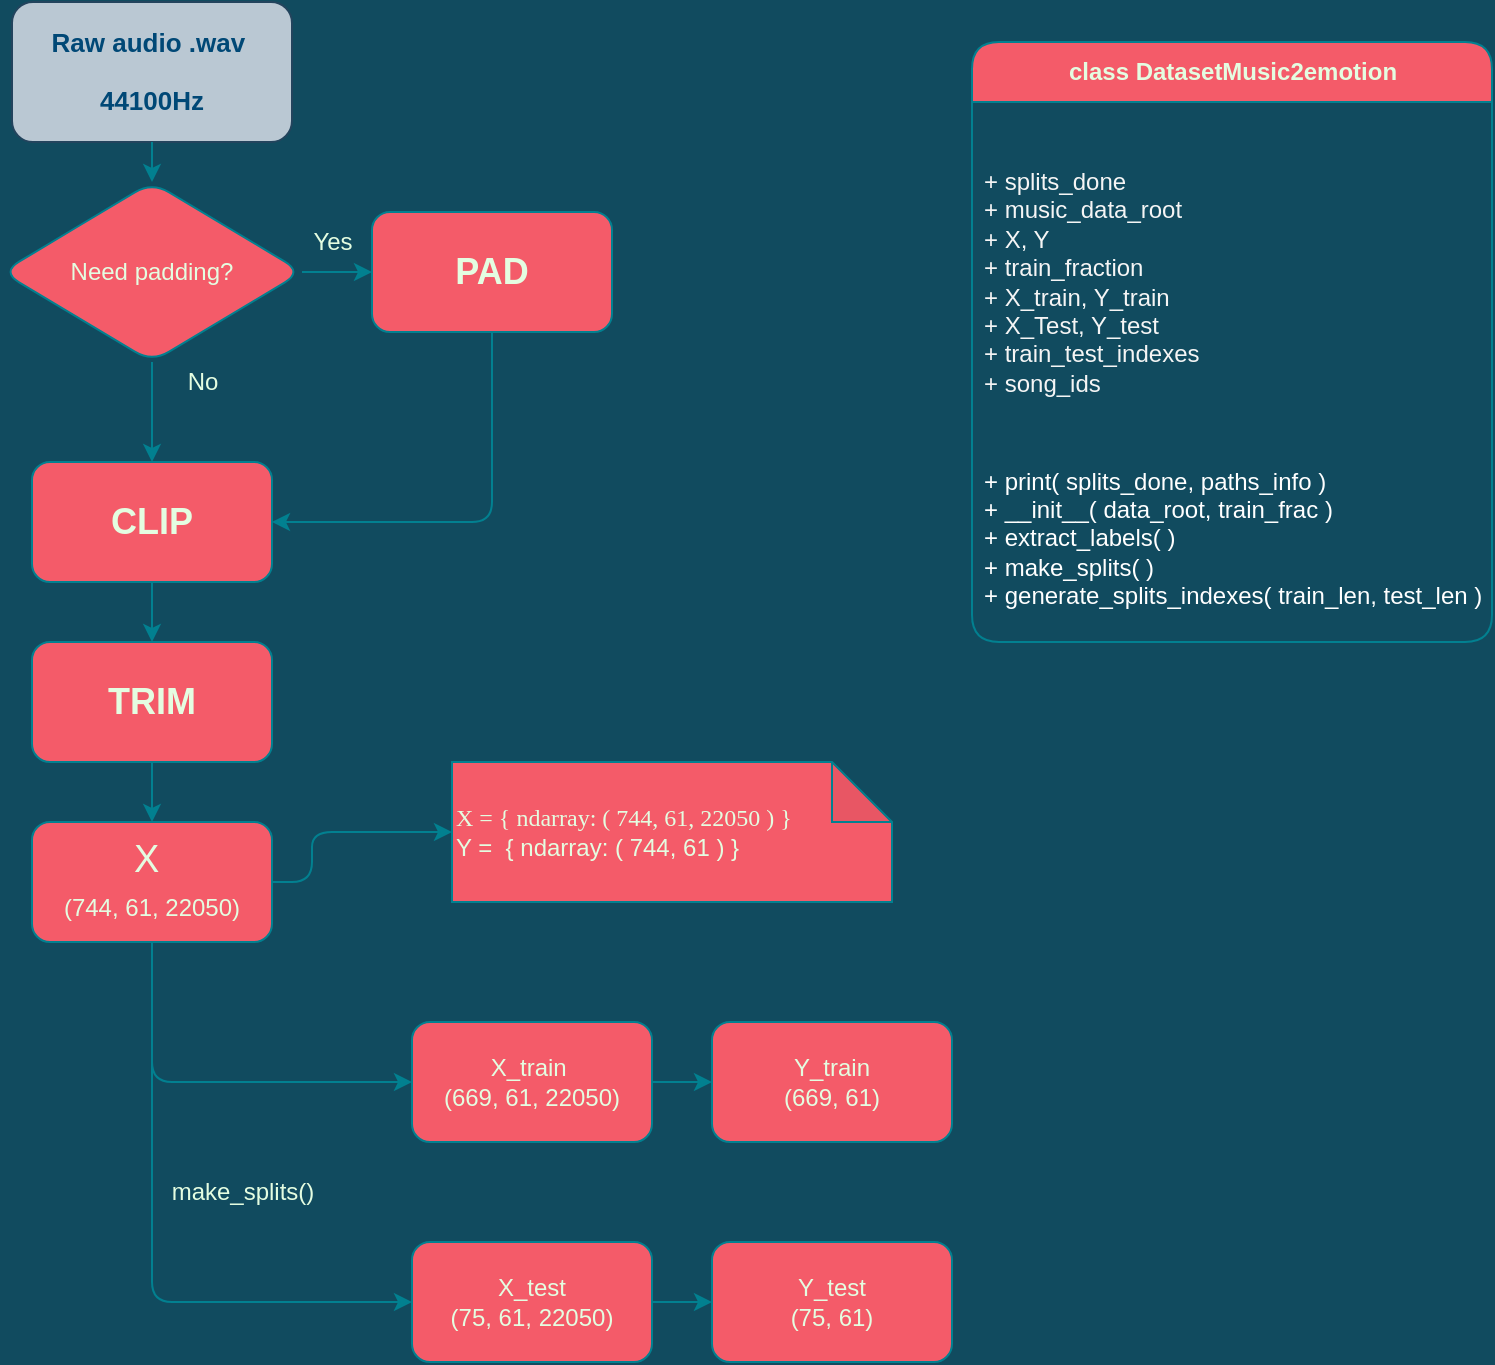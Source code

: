 <mxfile version="14.7.3" type="github" pages="3">
  <diagram id="j_Zm7HBpTUpw5oYf5dMK" name="Page-1">
    <mxGraphModel dx="1092" dy="484" grid="1" gridSize="10" guides="1" tooltips="1" connect="1" arrows="1" fold="1" page="1" pageScale="1" pageWidth="827" pageHeight="1169" background="#114B5F" math="0" shadow="0">
      <root>
        <mxCell id="0" />
        <mxCell id="1" parent="0" />
        <mxCell id="ROiu5C3z8hkfiZbsSkI3-26" style="edgeStyle=orthogonalEdgeStyle;rounded=1;orthogonalLoop=1;jettySize=auto;html=1;entryX=1;entryY=0.5;entryDx=0;entryDy=0;fontColor=#E4FDE1;strokeColor=#028090;fillColor=#F45B69;" parent="1" source="ROiu5C3z8hkfiZbsSkI3-1" target="ROiu5C3z8hkfiZbsSkI3-2" edge="1">
          <mxGeometry relative="1" as="geometry">
            <Array as="points">
              <mxPoint x="290" y="280" />
            </Array>
          </mxGeometry>
        </mxCell>
        <mxCell id="ROiu5C3z8hkfiZbsSkI3-1" value="&lt;h2&gt;PAD&lt;/h2&gt;" style="whiteSpace=wrap;html=1;fillColor=#F45B69;strokeColor=#028090;fontColor=#E4FDE1;rounded=1;" parent="1" vertex="1">
          <mxGeometry x="230" y="125" width="120" height="60" as="geometry" />
        </mxCell>
        <mxCell id="ROiu5C3z8hkfiZbsSkI3-28" value="" style="edgeStyle=orthogonalEdgeStyle;rounded=1;orthogonalLoop=1;jettySize=auto;html=1;fontColor=#E4FDE1;strokeColor=#028090;fillColor=#F45B69;" parent="1" source="ROiu5C3z8hkfiZbsSkI3-2" target="ROiu5C3z8hkfiZbsSkI3-5" edge="1">
          <mxGeometry relative="1" as="geometry" />
        </mxCell>
        <mxCell id="ROiu5C3z8hkfiZbsSkI3-2" value="&lt;h2&gt;CLIP&lt;/h2&gt;" style="whiteSpace=wrap;html=1;fillColor=#F45B69;strokeColor=#028090;fontColor=#E4FDE1;rounded=1;" parent="1" vertex="1">
          <mxGeometry x="60" y="250" width="120" height="60" as="geometry" />
        </mxCell>
        <mxCell id="ROiu5C3z8hkfiZbsSkI3-34" value="" style="edgeStyle=orthogonalEdgeStyle;rounded=1;orthogonalLoop=1;jettySize=auto;html=1;fontColor=#E4FDE1;strokeColor=#028090;fillColor=#F45B69;" parent="1" source="ROiu5C3z8hkfiZbsSkI3-3" target="ROiu5C3z8hkfiZbsSkI3-30" edge="1">
          <mxGeometry relative="1" as="geometry" />
        </mxCell>
        <mxCell id="ROiu5C3z8hkfiZbsSkI3-3" value="X_train&amp;nbsp;&lt;br&gt;(669, 61, 22050)" style="whiteSpace=wrap;html=1;fillColor=#F45B69;strokeColor=#028090;fontColor=#E4FDE1;rounded=1;" parent="1" vertex="1">
          <mxGeometry x="250" y="530" width="120" height="60" as="geometry" />
        </mxCell>
        <mxCell id="ROiu5C3z8hkfiZbsSkI3-22" style="edgeStyle=orthogonalEdgeStyle;rounded=1;orthogonalLoop=1;jettySize=auto;html=1;fontColor=#E4FDE1;strokeColor=#028090;fillColor=#F45B69;" parent="1" source="ROiu5C3z8hkfiZbsSkI3-4" target="ROiu5C3z8hkfiZbsSkI3-19" edge="1">
          <mxGeometry relative="1" as="geometry">
            <Array as="points">
              <mxPoint x="200" y="460" />
              <mxPoint x="200" y="435" />
            </Array>
          </mxGeometry>
        </mxCell>
        <mxCell id="ROiu5C3z8hkfiZbsSkI3-32" style="edgeStyle=orthogonalEdgeStyle;rounded=1;orthogonalLoop=1;jettySize=auto;html=1;entryX=0;entryY=0.5;entryDx=0;entryDy=0;fontColor=#E4FDE1;strokeColor=#028090;fillColor=#F45B69;" parent="1" target="ROiu5C3z8hkfiZbsSkI3-3" edge="1">
          <mxGeometry relative="1" as="geometry">
            <mxPoint x="120" y="530" as="sourcePoint" />
            <Array as="points">
              <mxPoint x="120" y="560" />
            </Array>
          </mxGeometry>
        </mxCell>
        <mxCell id="ROiu5C3z8hkfiZbsSkI3-33" style="edgeStyle=orthogonalEdgeStyle;rounded=1;orthogonalLoop=1;jettySize=auto;html=1;entryX=0;entryY=0.5;entryDx=0;entryDy=0;fontColor=#E4FDE1;strokeColor=#028090;fillColor=#F45B69;exitX=0.5;exitY=1;exitDx=0;exitDy=0;" parent="1" source="ROiu5C3z8hkfiZbsSkI3-4" target="ROiu5C3z8hkfiZbsSkI3-31" edge="1">
          <mxGeometry relative="1" as="geometry">
            <mxPoint x="120" y="530" as="sourcePoint" />
            <Array as="points">
              <mxPoint x="120" y="670" />
            </Array>
          </mxGeometry>
        </mxCell>
        <mxCell id="ROiu5C3z8hkfiZbsSkI3-4" value="&lt;h2&gt;&lt;span style=&quot;font-weight: 400&quot;&gt;&lt;font style=&quot;font-size: 19px&quot;&gt;X&amp;nbsp;&lt;/font&gt;&lt;/span&gt;&lt;br style=&quot;font-size: 12px ; font-weight: 400&quot;&gt;&lt;span style=&quot;font-size: 12px ; font-weight: 400&quot;&gt;(744, 61, 22050)&lt;/span&gt;&lt;br&gt;&lt;/h2&gt;" style="whiteSpace=wrap;html=1;fillColor=#F45B69;strokeColor=#028090;fontColor=#E4FDE1;rounded=1;" parent="1" vertex="1">
          <mxGeometry x="60" y="430" width="120" height="60" as="geometry" />
        </mxCell>
        <mxCell id="ROiu5C3z8hkfiZbsSkI3-17" value="" style="edgeStyle=orthogonalEdgeStyle;rounded=1;orthogonalLoop=1;jettySize=auto;html=1;fontColor=#E4FDE1;strokeColor=#028090;fillColor=#F45B69;" parent="1" source="ROiu5C3z8hkfiZbsSkI3-5" target="ROiu5C3z8hkfiZbsSkI3-4" edge="1">
          <mxGeometry relative="1" as="geometry" />
        </mxCell>
        <mxCell id="ROiu5C3z8hkfiZbsSkI3-5" value="&lt;h2&gt;TRIM&lt;/h2&gt;" style="whiteSpace=wrap;html=1;fillColor=#F45B69;strokeColor=#028090;fontColor=#E4FDE1;rounded=1;" parent="1" vertex="1">
          <mxGeometry x="60" y="340" width="120" height="60" as="geometry" />
        </mxCell>
        <mxCell id="ROiu5C3z8hkfiZbsSkI3-6" value="&lt;h3 style=&quot;font-size: 13px&quot;&gt;&lt;font style=&quot;font-size: 13px&quot; color=&quot;#004876&quot;&gt;Raw audio .wav&amp;nbsp;&lt;/font&gt;&lt;/h3&gt;&lt;h3 style=&quot;font-size: 13px&quot;&gt;&lt;font style=&quot;font-size: 13px&quot; color=&quot;#004876&quot;&gt;44100Hz&lt;/font&gt;&lt;/h3&gt;" style="text;html=1;align=center;verticalAlign=middle;whiteSpace=wrap;rounded=1;flipH=1;flipV=1;fillColor=#bac8d3;strokeColor=#23445d;" parent="1" vertex="1">
          <mxGeometry x="50" y="20" width="140" height="70" as="geometry" />
        </mxCell>
        <mxCell id="ROiu5C3z8hkfiZbsSkI3-7" value="" style="endArrow=classic;html=1;labelBackgroundColor=#114B5F;strokeColor=#028090;fontColor=#E4FDE1;entryX=0.5;entryY=0;entryDx=0;entryDy=0;" parent="1" source="ROiu5C3z8hkfiZbsSkI3-6" target="ROiu5C3z8hkfiZbsSkI3-10" edge="1">
          <mxGeometry width="50" height="50" relative="1" as="geometry">
            <mxPoint x="100" y="405" as="sourcePoint" />
            <mxPoint x="160" y="390" as="targetPoint" />
            <Array as="points" />
          </mxGeometry>
        </mxCell>
        <mxCell id="ROiu5C3z8hkfiZbsSkI3-24" value="" style="edgeStyle=orthogonalEdgeStyle;rounded=1;orthogonalLoop=1;jettySize=auto;html=1;fontColor=#E4FDE1;strokeColor=#028090;fillColor=#F45B69;" parent="1" source="ROiu5C3z8hkfiZbsSkI3-10" target="ROiu5C3z8hkfiZbsSkI3-1" edge="1">
          <mxGeometry relative="1" as="geometry" />
        </mxCell>
        <mxCell id="ROiu5C3z8hkfiZbsSkI3-25" style="edgeStyle=orthogonalEdgeStyle;rounded=1;orthogonalLoop=1;jettySize=auto;html=1;entryX=0.5;entryY=0;entryDx=0;entryDy=0;fontColor=#E4FDE1;strokeColor=#028090;fillColor=#F45B69;" parent="1" source="ROiu5C3z8hkfiZbsSkI3-10" target="ROiu5C3z8hkfiZbsSkI3-2" edge="1">
          <mxGeometry relative="1" as="geometry" />
        </mxCell>
        <mxCell id="ROiu5C3z8hkfiZbsSkI3-10" value="Need padding?" style="rhombus;whiteSpace=wrap;html=1;fillColor=#F45B69;strokeColor=#028090;fontColor=#E4FDE1;rounded=1;" parent="1" vertex="1">
          <mxGeometry x="45" y="110" width="150" height="90" as="geometry" />
        </mxCell>
        <mxCell id="ROiu5C3z8hkfiZbsSkI3-14" value="Yes" style="text;html=1;align=center;verticalAlign=middle;resizable=0;points=[];autosize=1;strokeColor=none;fontColor=#E4FDE1;rounded=1;" parent="1" vertex="1">
          <mxGeometry x="190" y="130" width="40" height="20" as="geometry" />
        </mxCell>
        <mxCell id="ROiu5C3z8hkfiZbsSkI3-16" value="No" style="text;html=1;align=center;verticalAlign=middle;resizable=0;points=[];autosize=1;strokeColor=none;fontColor=#E4FDE1;rounded=1;" parent="1" vertex="1">
          <mxGeometry x="130" y="200" width="30" height="20" as="geometry" />
        </mxCell>
        <mxCell id="ROiu5C3z8hkfiZbsSkI3-19" value="&lt;font face=&quot;Tahoma&quot;&gt;X = { ndarray: ( 744, 61, 22050 ) }&lt;br&gt;&lt;/font&gt;Y =&amp;nbsp; { ndarray: ( 744, 61 ) }" style="shape=note;whiteSpace=wrap;html=1;backgroundOutline=1;darkOpacity=0.05;rounded=1;fontColor=#E4FDE1;strokeColor=#028090;fillColor=#F45B69;align=left;" parent="1" vertex="1">
          <mxGeometry x="270" y="400" width="220" height="70" as="geometry" />
        </mxCell>
        <mxCell id="ROiu5C3z8hkfiZbsSkI3-29" value="Y_test&lt;br&gt;(75, 61)" style="whiteSpace=wrap;html=1;fillColor=#F45B69;strokeColor=#028090;fontColor=#E4FDE1;rounded=1;" parent="1" vertex="1">
          <mxGeometry x="400" y="640" width="120" height="60" as="geometry" />
        </mxCell>
        <mxCell id="ROiu5C3z8hkfiZbsSkI3-30" value="Y_train&lt;br&gt;(669, 61)" style="whiteSpace=wrap;html=1;fillColor=#F45B69;strokeColor=#028090;fontColor=#E4FDE1;rounded=1;" parent="1" vertex="1">
          <mxGeometry x="400" y="530" width="120" height="60" as="geometry" />
        </mxCell>
        <mxCell id="ROiu5C3z8hkfiZbsSkI3-35" value="" style="edgeStyle=orthogonalEdgeStyle;rounded=1;orthogonalLoop=1;jettySize=auto;html=1;fontColor=#E4FDE1;strokeColor=#028090;fillColor=#F45B69;" parent="1" source="ROiu5C3z8hkfiZbsSkI3-31" target="ROiu5C3z8hkfiZbsSkI3-29" edge="1">
          <mxGeometry relative="1" as="geometry" />
        </mxCell>
        <mxCell id="ROiu5C3z8hkfiZbsSkI3-31" value="X_test&lt;br&gt;(75, 61, 22050)" style="whiteSpace=wrap;html=1;fillColor=#F45B69;strokeColor=#028090;fontColor=#E4FDE1;rounded=1;" parent="1" vertex="1">
          <mxGeometry x="250" y="640" width="120" height="60" as="geometry" />
        </mxCell>
        <mxCell id="ROiu5C3z8hkfiZbsSkI3-36" value="make_splits()" style="text;html=1;align=center;verticalAlign=middle;resizable=0;points=[];autosize=1;strokeColor=none;fontColor=#E4FDE1;" parent="1" vertex="1">
          <mxGeometry x="120" y="605" width="90" height="20" as="geometry" />
        </mxCell>
        <mxCell id="ROiu5C3z8hkfiZbsSkI3-37" value="class DatasetMusic2emotion" style="swimlane;fontStyle=1;align=center;verticalAlign=middle;childLayout=stackLayout;horizontal=1;startSize=30;horizontalStack=0;resizeParent=1;resizeParentMax=0;resizeLast=0;collapsible=0;marginBottom=0;html=1;rounded=1;fontColor=#E4FDE1;strokeColor=#028090;fillColor=#F45B69;" parent="1" vertex="1">
          <mxGeometry x="530" y="40" width="260" height="300" as="geometry" />
        </mxCell>
        <mxCell id="ROiu5C3z8hkfiZbsSkI3-38" value="&lt;font color=&quot;#f5f5f5&quot;&gt;+ splits_done&lt;br&gt;+ music_data_root&lt;br&gt;+ X, Y&lt;br&gt;+ train_fraction&lt;br&gt;+ X_train, Y_train&lt;br&gt;+ X_Test, Y_test&lt;br&gt;+ train_test_indexes&lt;br&gt;+ song_ids&lt;br&gt;&lt;/font&gt;" style="text;html=1;strokeColor=none;fillColor=none;align=left;verticalAlign=middle;spacingLeft=4;spacingRight=4;overflow=hidden;rotatable=0;points=[[0,0.5],[1,0.5]];portConstraint=eastwest;" parent="ROiu5C3z8hkfiZbsSkI3-37" vertex="1">
          <mxGeometry y="30" width="260" height="180" as="geometry" />
        </mxCell>
        <mxCell id="ROiu5C3z8hkfiZbsSkI3-39" value="&lt;font color=&quot;#ffffff&quot;&gt;+ print( splits_done, paths_info )&lt;br&gt;+ __init__( data_root, train_frac )&lt;br&gt;+ extract_labels( )&lt;br&gt;+ make_splits( )&lt;br&gt;+ generate_splits_indexes( train_len, test_len )&lt;br&gt;&lt;br&gt;&lt;/font&gt;" style="text;html=1;strokeColor=none;fillColor=none;align=left;verticalAlign=middle;spacingLeft=4;spacingRight=4;overflow=hidden;rotatable=0;points=[[0,0.5],[1,0.5]];portConstraint=eastwest;" parent="ROiu5C3z8hkfiZbsSkI3-37" vertex="1">
          <mxGeometry y="210" width="260" height="90" as="geometry" />
        </mxCell>
      </root>
    </mxGraphModel>
  </diagram>
  <diagram id="kBmfyL-vB7n3c5rlJnqk" name="Page-2">
    <mxGraphModel dx="1892" dy="951" grid="1" gridSize="10" guides="1" tooltips="1" connect="1" arrows="1" fold="1" page="1" pageScale="1" pageWidth="827" pageHeight="1169" background="#114B5F" math="0" shadow="0">
      <root>
        <mxCell id="4wBKeT0SJrs_P1duhk-n-0" />
        <mxCell id="4wBKeT0SJrs_P1duhk-n-1" parent="4wBKeT0SJrs_P1duhk-n-0" />
        <mxCell id="4wBKeT0SJrs_P1duhk-n-6" value="" style="edgeStyle=orthogonalEdgeStyle;curved=0;rounded=1;sketch=0;orthogonalLoop=1;jettySize=auto;html=1;fontColor=#E4FDE1;strokeColor=#028090;fillColor=#F45B69;" parent="4wBKeT0SJrs_P1duhk-n-1" target="4wBKeT0SJrs_P1duhk-n-4" edge="1">
          <mxGeometry relative="1" as="geometry">
            <mxPoint x="420" y="100" as="sourcePoint" />
          </mxGeometry>
        </mxCell>
        <mxCell id="4wBKeT0SJrs_P1duhk-n-7" style="edgeStyle=orthogonalEdgeStyle;curved=0;rounded=1;sketch=0;orthogonalLoop=1;jettySize=auto;html=1;entryX=0.5;entryY=0;entryDx=0;entryDy=0;fontColor=#E4FDE1;strokeColor=#028090;fillColor=#F45B69;exitX=0.16;exitY=0.55;exitDx=0;exitDy=0;exitPerimeter=0;" parent="4wBKeT0SJrs_P1duhk-n-1" source="4wBKeT0SJrs_P1duhk-n-20" edge="1">
          <mxGeometry relative="1" as="geometry">
            <mxPoint x="360" y="70" as="sourcePoint" />
            <mxPoint x="180" y="160" as="targetPoint" />
          </mxGeometry>
        </mxCell>
        <mxCell id="4wBKeT0SJrs_P1duhk-n-8" style="edgeStyle=orthogonalEdgeStyle;curved=0;rounded=1;sketch=0;orthogonalLoop=1;jettySize=auto;html=1;entryX=0.5;entryY=0;entryDx=0;entryDy=0;fontColor=#E4FDE1;strokeColor=#028090;fillColor=#F45B69;exitX=0.875;exitY=0.5;exitDx=0;exitDy=0;exitPerimeter=0;" parent="4wBKeT0SJrs_P1duhk-n-1" source="4wBKeT0SJrs_P1duhk-n-20" target="4wBKeT0SJrs_P1duhk-n-5" edge="1">
          <mxGeometry relative="1" as="geometry">
            <mxPoint x="480" y="70" as="sourcePoint" />
          </mxGeometry>
        </mxCell>
        <mxCell id="4wBKeT0SJrs_P1duhk-n-4" value="imageSide_root_data&lt;span style=&quot;color: rgba(0 , 0 , 0 , 0) ; font-family: monospace ; font-size: 0px&quot;&gt;%3CmxGraphModel%3E%3Croot%3E%3CmxCell%20id%3D%220%22%2F%3E%3CmxCell%20id%3D%221%22%20parent%3D%220%22%2F%3E%3CmxCell%20id%3D%222%22%20value%3D%22%22%20style%3D%22rounded%3D1%3BwhiteSpace%3Dwrap%3Bhtml%3D1%3Bsketch%3D0%3BfontColor%3D%23E4FDE1%3BstrokeColor%3D%23028090%3BfillColor%3D%23F45B69%3B%22%20vertex%3D%221%22%20parent%3D%221%22%3E%3CmxGeometry%20x%3D%2290%22%20y%3D%22230%22%20width%3D%22120%22%20height%3D%2260%22%20as%3D%22geometry%22%2F%3E%3C%2FmxCell%3E%3C%2Froot%3E%3C%2FmxGraphModel%3E&lt;/span&gt;" style="rounded=1;whiteSpace=wrap;html=1;sketch=0;fontColor=#E4FDE1;strokeColor=#028090;fillColor=#F45B69;" parent="4wBKeT0SJrs_P1duhk-n-1" vertex="1">
          <mxGeometry x="360" y="160" width="120" height="60" as="geometry" />
        </mxCell>
        <mxCell id="4wBKeT0SJrs_P1duhk-n-5" value="musicSide_root_data" style="rounded=1;whiteSpace=wrap;html=1;sketch=0;fontColor=#E4FDE1;strokeColor=#028090;fillColor=#F45B69;" parent="4wBKeT0SJrs_P1duhk-n-1" vertex="1">
          <mxGeometry x="600" y="160" width="120" height="60" as="geometry" />
        </mxCell>
        <mxCell id="4wBKeT0SJrs_P1duhk-n-11" value="code_root" style="swimlane;rounded=0;sketch=0;fontColor=#E4FDE1;strokeColor=#028090;fillColor=#F45B69;" parent="4wBKeT0SJrs_P1duhk-n-1" vertex="1">
          <mxGeometry x="80" y="160" width="200" height="200" as="geometry">
            <mxRectangle x="80" y="160" width="90" height="23" as="alternateBounds" />
          </mxGeometry>
        </mxCell>
        <mxCell id="4wBKeT0SJrs_P1duhk-n-9" value="imageSide" style="rounded=1;whiteSpace=wrap;html=1;sketch=0;fontColor=#E4FDE1;strokeColor=#028090;fillColor=#F45B69;" parent="4wBKeT0SJrs_P1duhk-n-11" vertex="1">
          <mxGeometry x="40" y="90" width="120" height="30" as="geometry" />
        </mxCell>
        <mxCell id="4wBKeT0SJrs_P1duhk-n-10" value="musicSide" style="rounded=1;whiteSpace=wrap;html=1;sketch=0;fontColor=#E4FDE1;strokeColor=#028090;fillColor=#F45B69;" parent="4wBKeT0SJrs_P1duhk-n-11" vertex="1">
          <mxGeometry x="40" y="140" width="120" height="30" as="geometry" />
        </mxCell>
        <mxCell id="4wBKeT0SJrs_P1duhk-n-21" value="main.py" style="whiteSpace=wrap;html=1;rounded=0;sketch=0;fontColor=#E4FDE1;strokeColor=#028090;fillColor=#F45B69;" parent="4wBKeT0SJrs_P1duhk-n-11" vertex="1">
          <mxGeometry x="50" y="40" width="100" height="30" as="geometry" />
        </mxCell>
        <mxCell id="4wBKeT0SJrs_P1duhk-n-20" value="repo_root" style="ellipse;shape=cloud;whiteSpace=wrap;html=1;rounded=0;sketch=0;fontColor=#E4FDE1;strokeColor=#028090;fillColor=#F45B69;" parent="4wBKeT0SJrs_P1duhk-n-1" vertex="1">
          <mxGeometry x="360" y="30" width="120" height="80" as="geometry" />
        </mxCell>
        <mxCell id="4wBKeT0SJrs_P1duhk-n-23" value="musicSide" style="swimlane;rounded=0;sketch=0;fontColor=#E4FDE1;strokeColor=#028090;fillColor=#F45B69;" parent="4wBKeT0SJrs_P1duhk-n-1" vertex="1">
          <mxGeometry x="80" y="390" width="200" height="90" as="geometry">
            <mxRectangle x="80" y="390" width="90" height="23" as="alternateBounds" />
          </mxGeometry>
        </mxCell>
        <mxCell id="4wBKeT0SJrs_P1duhk-n-24" value="DatasetMusic2emotion" style="rounded=1;whiteSpace=wrap;html=1;sketch=0;fontColor=#E4FDE1;strokeColor=#028090;fillColor=#F45B69;" parent="4wBKeT0SJrs_P1duhk-n-23" vertex="1">
          <mxGeometry x="30" y="40" width="140" height="30" as="geometry" />
        </mxCell>
        <mxCell id="4wBKeT0SJrs_P1duhk-n-27" style="edgeStyle=orthogonalEdgeStyle;curved=0;rounded=1;sketch=0;orthogonalLoop=1;jettySize=auto;html=1;entryX=0.5;entryY=0;entryDx=0;entryDy=0;fontColor=#E4FDE1;strokeColor=#028090;fillColor=#F45B69;" parent="4wBKeT0SJrs_P1duhk-n-1" source="4wBKeT0SJrs_P1duhk-n-10" target="4wBKeT0SJrs_P1duhk-n-23" edge="1">
          <mxGeometry relative="1" as="geometry" />
        </mxCell>
        <mxCell id="4wBKeT0SJrs_P1duhk-n-29" value="DatasetMusic2emotion" style="swimlane;rounded=0;sketch=0;fontColor=#E4FDE1;strokeColor=#028090;fillColor=#F45B69;" parent="4wBKeT0SJrs_P1duhk-n-1" vertex="1">
          <mxGeometry x="80" y="510" width="200" height="200" as="geometry">
            <mxRectangle x="80" y="510" width="90" height="23" as="alternateBounds" />
          </mxGeometry>
        </mxCell>
        <mxCell id="4wBKeT0SJrs_P1duhk-n-30" value="tools" style="rounded=1;whiteSpace=wrap;html=1;sketch=0;fontColor=#E4FDE1;strokeColor=#028090;fillColor=#F45B69;" parent="4wBKeT0SJrs_P1duhk-n-29" vertex="1">
          <mxGeometry x="40" y="130" width="120" height="30" as="geometry" />
        </mxCell>
        <mxCell id="4wBKeT0SJrs_P1duhk-n-32" value="DatasetMusic2emotion.py" style="whiteSpace=wrap;html=1;rounded=0;sketch=0;fontColor=#E4FDE1;strokeColor=#028090;fillColor=#F45B69;" parent="4wBKeT0SJrs_P1duhk-n-29" vertex="1">
          <mxGeometry x="22.5" y="75" width="155" height="30" as="geometry" />
        </mxCell>
        <mxCell id="4wBKeT0SJrs_P1duhk-n-34" value="__init__.py" style="whiteSpace=wrap;html=1;rounded=0;sketch=0;fontColor=#E4FDE1;strokeColor=#028090;fillColor=#F45B69;" parent="4wBKeT0SJrs_P1duhk-n-29" vertex="1">
          <mxGeometry x="62.5" y="40" width="75" height="20" as="geometry" />
        </mxCell>
        <mxCell id="4wBKeT0SJrs_P1duhk-n-33" style="edgeStyle=orthogonalEdgeStyle;curved=0;rounded=1;sketch=0;orthogonalLoop=1;jettySize=auto;html=1;entryX=0.5;entryY=0;entryDx=0;entryDy=0;fontColor=#E4FDE1;strokeColor=#028090;fillColor=#F45B69;" parent="4wBKeT0SJrs_P1duhk-n-1" source="4wBKeT0SJrs_P1duhk-n-24" target="4wBKeT0SJrs_P1duhk-n-29" edge="1">
          <mxGeometry relative="1" as="geometry" />
        </mxCell>
        <mxCell id="4wBKeT0SJrs_P1duhk-n-35" value="tools" style="swimlane;rounded=0;sketch=0;fontColor=#E4FDE1;strokeColor=#028090;fillColor=#F45B69;startSize=30;" parent="4wBKeT0SJrs_P1duhk-n-1" vertex="1">
          <mxGeometry x="80" y="740" width="200" height="200" as="geometry">
            <mxRectangle x="80" y="740" width="90" height="23" as="alternateBounds" />
          </mxGeometry>
        </mxCell>
        <mxCell id="4wBKeT0SJrs_P1duhk-n-37" value="music_VA-3D_visualizer.py" style="whiteSpace=wrap;html=1;rounded=0;sketch=0;fontColor=#E4FDE1;strokeColor=#028090;fillColor=#F45B69;" parent="4wBKeT0SJrs_P1duhk-n-35" vertex="1">
          <mxGeometry x="22.5" y="70" width="155" height="30" as="geometry" />
        </mxCell>
        <mxCell id="4wBKeT0SJrs_P1duhk-n-38" value="__init__.py" style="whiteSpace=wrap;html=1;rounded=0;sketch=0;fontColor=#E4FDE1;strokeColor=#028090;fillColor=#F45B69;" parent="4wBKeT0SJrs_P1duhk-n-35" vertex="1">
          <mxGeometry x="62.5" y="40" width="75" height="20" as="geometry" />
        </mxCell>
        <mxCell id="4wBKeT0SJrs_P1duhk-n-41" value="utils.py" style="whiteSpace=wrap;html=1;rounded=0;sketch=0;fontColor=#E4FDE1;strokeColor=#028090;fillColor=#F45B69;" parent="4wBKeT0SJrs_P1duhk-n-35" vertex="1">
          <mxGeometry x="22.5" y="150" width="155" height="30" as="geometry" />
        </mxCell>
        <mxCell id="4wBKeT0SJrs_P1duhk-n-40" value="va2emotion.py" style="whiteSpace=wrap;html=1;rounded=0;sketch=0;fontColor=#E4FDE1;strokeColor=#028090;fillColor=#F45B69;" parent="4wBKeT0SJrs_P1duhk-n-35" vertex="1">
          <mxGeometry x="22.5" y="110" width="155" height="30" as="geometry" />
        </mxCell>
        <mxCell id="4wBKeT0SJrs_P1duhk-n-39" style="edgeStyle=orthogonalEdgeStyle;curved=0;rounded=1;sketch=0;orthogonalLoop=1;jettySize=auto;html=1;entryX=0.5;entryY=0;entryDx=0;entryDy=0;fontColor=#E4FDE1;strokeColor=#028090;fillColor=#F45B69;" parent="4wBKeT0SJrs_P1duhk-n-1" source="4wBKeT0SJrs_P1duhk-n-30" target="4wBKeT0SJrs_P1duhk-n-35" edge="1">
          <mxGeometry relative="1" as="geometry" />
        </mxCell>
      </root>
    </mxGraphModel>
  </diagram>
  <diagram id="hOE7fDvmgZJRPRHcMCma" name="Page-3">
    <mxGraphModel dx="1261" dy="634" grid="1" gridSize="10" guides="1" tooltips="1" connect="1" arrows="1" fold="1" page="1" pageScale="1" pageWidth="827" pageHeight="1169" math="0" shadow="0">
      <root>
        <mxCell id="iQTJ02s8c4TCMyYku8S7-0" />
        <mxCell id="iQTJ02s8c4TCMyYku8S7-1" parent="iQTJ02s8c4TCMyYku8S7-0" />
        <mxCell id="MLjrmf0wfuBN1nM6w7Js-27" value="" style="edgeStyle=orthogonalEdgeStyle;curved=0;rounded=1;sketch=0;orthogonalLoop=1;jettySize=auto;html=1;" edge="1" parent="iQTJ02s8c4TCMyYku8S7-1" source="MLjrmf0wfuBN1nM6w7Js-1" target="MLjrmf0wfuBN1nM6w7Js-26">
          <mxGeometry relative="1" as="geometry" />
        </mxCell>
        <mxCell id="MLjrmf0wfuBN1nM6w7Js-1" value="&lt;h2&gt;conv1D&lt;/h2&gt;" style="whiteSpace=wrap;html=1;rounded=1;" vertex="1" parent="iQTJ02s8c4TCMyYku8S7-1">
          <mxGeometry x="240" y="25" width="100" height="60" as="geometry" />
        </mxCell>
        <mxCell id="MLjrmf0wfuBN1nM6w7Js-25" value="" style="edgeStyle=orthogonalEdgeStyle;curved=0;rounded=1;sketch=0;orthogonalLoop=1;jettySize=auto;html=1;" edge="1" parent="iQTJ02s8c4TCMyYku8S7-1" source="MLjrmf0wfuBN1nM6w7Js-12" target="MLjrmf0wfuBN1nM6w7Js-1">
          <mxGeometry relative="1" as="geometry" />
        </mxCell>
        <mxCell id="MLjrmf0wfuBN1nM6w7Js-12" value="&lt;h3 style=&quot;font-size: 13px&quot;&gt;&lt;font color=&quot;#004876&quot;&gt;Raw audio segment of 500ms with shape (1, 22050)&lt;/font&gt;&lt;/h3&gt;" style="text;html=1;align=center;verticalAlign=middle;whiteSpace=wrap;rounded=1;flipH=1;flipV=1;" vertex="1" parent="iQTJ02s8c4TCMyYku8S7-1">
          <mxGeometry x="50" y="20" width="140" height="70" as="geometry" />
        </mxCell>
        <mxCell id="MLjrmf0wfuBN1nM6w7Js-29" value="" style="edgeStyle=orthogonalEdgeStyle;curved=0;rounded=1;sketch=0;orthogonalLoop=1;jettySize=auto;html=1;" edge="1" parent="iQTJ02s8c4TCMyYku8S7-1" source="MLjrmf0wfuBN1nM6w7Js-26" target="MLjrmf0wfuBN1nM6w7Js-28">
          <mxGeometry relative="1" as="geometry" />
        </mxCell>
        <mxCell id="MLjrmf0wfuBN1nM6w7Js-26" value="&lt;h2&gt;BN&lt;/h2&gt;" style="whiteSpace=wrap;html=1;rounded=1;" vertex="1" parent="iQTJ02s8c4TCMyYku8S7-1">
          <mxGeometry x="364" y="25" width="50" height="60" as="geometry" />
        </mxCell>
        <mxCell id="MLjrmf0wfuBN1nM6w7Js-31" value="" style="edgeStyle=orthogonalEdgeStyle;curved=0;rounded=1;sketch=0;orthogonalLoop=1;jettySize=auto;html=1;" edge="1" parent="iQTJ02s8c4TCMyYku8S7-1" source="MLjrmf0wfuBN1nM6w7Js-28" target="MLjrmf0wfuBN1nM6w7Js-30">
          <mxGeometry relative="1" as="geometry" />
        </mxCell>
        <mxCell id="MLjrmf0wfuBN1nM6w7Js-28" value="&lt;h2&gt;Dropout&lt;/h2&gt;" style="whiteSpace=wrap;html=1;rounded=1;" vertex="1" parent="iQTJ02s8c4TCMyYku8S7-1">
          <mxGeometry x="440" y="25" width="90" height="60" as="geometry" />
        </mxCell>
        <mxCell id="MLjrmf0wfuBN1nM6w7Js-33" value="" style="edgeStyle=orthogonalEdgeStyle;curved=0;rounded=1;sketch=0;orthogonalLoop=1;jettySize=auto;html=1;" edge="1" parent="iQTJ02s8c4TCMyYku8S7-1" source="MLjrmf0wfuBN1nM6w7Js-30" target="MLjrmf0wfuBN1nM6w7Js-32">
          <mxGeometry relative="1" as="geometry" />
        </mxCell>
        <mxCell id="MLjrmf0wfuBN1nM6w7Js-30" value="&lt;h2&gt;Flatten&lt;/h2&gt;" style="whiteSpace=wrap;html=1;rounded=1;" vertex="1" parent="iQTJ02s8c4TCMyYku8S7-1">
          <mxGeometry x="560" y="25" width="80" height="60" as="geometry" />
        </mxCell>
        <mxCell id="MLjrmf0wfuBN1nM6w7Js-35" value="" style="edgeStyle=orthogonalEdgeStyle;curved=0;rounded=1;sketch=0;orthogonalLoop=1;jettySize=auto;html=1;" edge="1" parent="iQTJ02s8c4TCMyYku8S7-1" source="MLjrmf0wfuBN1nM6w7Js-32" target="MLjrmf0wfuBN1nM6w7Js-34">
          <mxGeometry relative="1" as="geometry" />
        </mxCell>
        <mxCell id="MLjrmf0wfuBN1nM6w7Js-32" value="&lt;h2&gt;Dense&lt;/h2&gt;" style="whiteSpace=wrap;html=1;rounded=1;" vertex="1" parent="iQTJ02s8c4TCMyYku8S7-1">
          <mxGeometry x="660" y="25" width="80" height="60" as="geometry" />
        </mxCell>
        <mxCell id="MLjrmf0wfuBN1nM6w7Js-34" value="output" style="whiteSpace=wrap;html=1;rounded=1;" vertex="1" parent="iQTJ02s8c4TCMyYku8S7-1">
          <mxGeometry x="820" y="25" width="80" height="60" as="geometry" />
        </mxCell>
        <mxCell id="MLjrmf0wfuBN1nM6w7Js-36" value="softmax" style="text;html=1;align=center;verticalAlign=middle;resizable=0;points=[];autosize=1;strokeColor=none;" vertex="1" parent="iQTJ02s8c4TCMyYku8S7-1">
          <mxGeometry x="750" y="30" width="60" height="20" as="geometry" />
        </mxCell>
      </root>
    </mxGraphModel>
  </diagram>
</mxfile>
